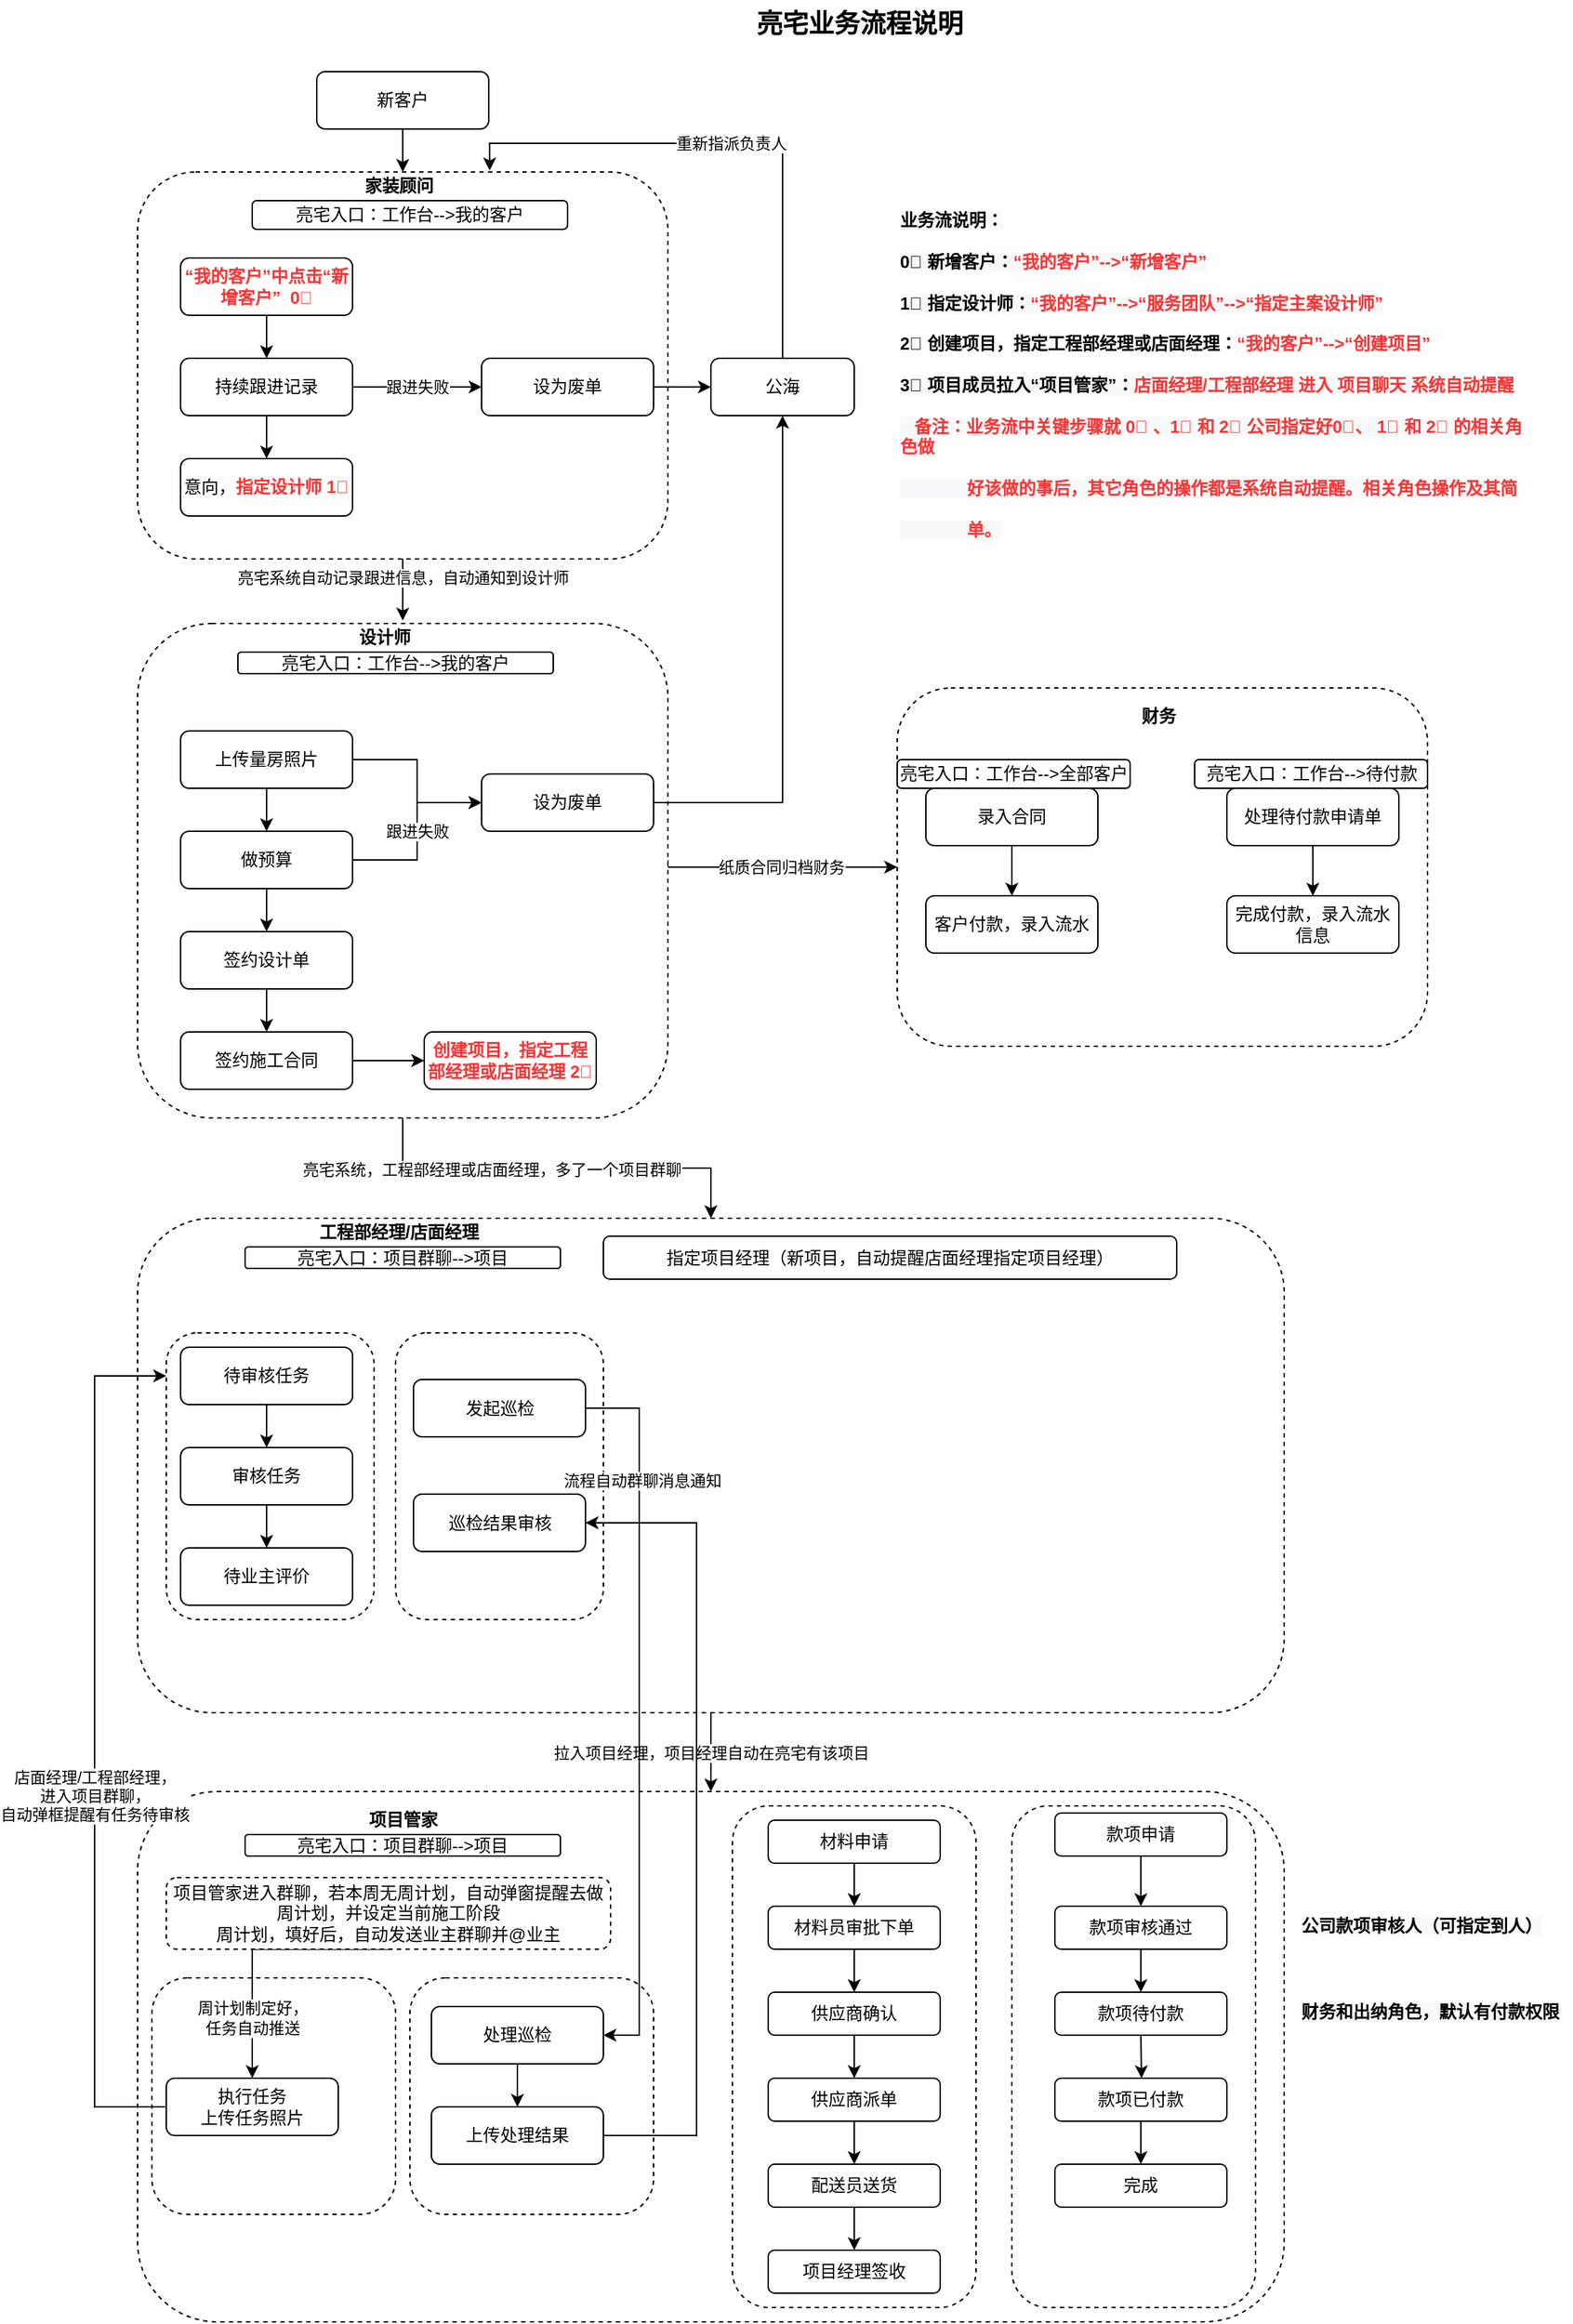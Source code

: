 <mxfile version="14.7.1" type="github">
  <diagram name="Page-1" id="97916047-d0de-89f5-080d-49f4d83e522f">
    <mxGraphModel dx="2783.5" dy="1963.5" grid="1" gridSize="10" guides="1" tooltips="1" connect="1" arrows="1" fold="1" page="1" pageScale="1.5" pageWidth="1169" pageHeight="827" background="#ffffff" math="0" shadow="0">
      <root>
        <mxCell id="0" />
        <mxCell id="1" parent="0" />
        <mxCell id="0Y2pc2dYTrAK3fUMJ317-102" value="" style="rounded=1;whiteSpace=wrap;html=1;dashed=1;" parent="1" vertex="1">
          <mxGeometry x="40" y="820" width="800" height="345" as="geometry" />
        </mxCell>
        <mxCell id="0Y2pc2dYTrAK3fUMJ317-136" value="" style="rounded=1;whiteSpace=wrap;html=1;dashed=1;" parent="1" vertex="1">
          <mxGeometry x="220" y="900" width="145" height="200" as="geometry" />
        </mxCell>
        <mxCell id="0Y2pc2dYTrAK3fUMJ317-135" value="" style="rounded=1;whiteSpace=wrap;html=1;dashed=1;" parent="1" vertex="1">
          <mxGeometry x="60" y="900" width="145" height="200" as="geometry" />
        </mxCell>
        <mxCell id="0Y2pc2dYTrAK3fUMJ317-111" value="" style="rounded=1;whiteSpace=wrap;html=1;dashed=1;" parent="1" vertex="1">
          <mxGeometry x="40" y="1220" width="800" height="370" as="geometry" />
        </mxCell>
        <mxCell id="0Y2pc2dYTrAK3fUMJ317-134" value="" style="rounded=1;whiteSpace=wrap;html=1;dashed=1;" parent="1" vertex="1">
          <mxGeometry x="230" y="1350" width="170" height="165" as="geometry" />
        </mxCell>
        <mxCell id="0Y2pc2dYTrAK3fUMJ317-133" value="" style="rounded=1;whiteSpace=wrap;html=1;dashed=1;" parent="1" vertex="1">
          <mxGeometry x="50" y="1350" width="170" height="165" as="geometry" />
        </mxCell>
        <mxCell id="0Y2pc2dYTrAK3fUMJ317-83" value="" style="rounded=1;whiteSpace=wrap;html=1;dashed=1;" parent="1" vertex="1">
          <mxGeometry x="570" y="450" width="370" height="250" as="geometry" />
        </mxCell>
        <mxCell id="0Y2pc2dYTrAK3fUMJ317-87" style="edgeStyle=orthogonalEdgeStyle;rounded=0;orthogonalLoop=1;jettySize=auto;html=1;entryX=0;entryY=0.5;entryDx=0;entryDy=0;" parent="1" target="0Y2pc2dYTrAK3fUMJ317-83" edge="1">
          <mxGeometry relative="1" as="geometry">
            <mxPoint x="410" y="570" as="sourcePoint" />
            <Array as="points">
              <mxPoint x="410" y="575" />
            </Array>
          </mxGeometry>
        </mxCell>
        <mxCell id="0Y2pc2dYTrAK3fUMJ317-88" value="纸质合同归档财务" style="edgeLabel;html=1;align=center;verticalAlign=middle;resizable=0;points=[];" parent="0Y2pc2dYTrAK3fUMJ317-87" vertex="1" connectable="0">
          <mxGeometry x="0.018" y="1" relative="1" as="geometry">
            <mxPoint y="1" as="offset" />
          </mxGeometry>
        </mxCell>
        <mxCell id="0Y2pc2dYTrAK3fUMJ317-103" style="edgeStyle=orthogonalEdgeStyle;rounded=0;orthogonalLoop=1;jettySize=auto;html=1;exitX=0.5;exitY=1;exitDx=0;exitDy=0;entryX=0.5;entryY=0;entryDx=0;entryDy=0;" parent="1" source="0Y2pc2dYTrAK3fUMJ317-69" target="0Y2pc2dYTrAK3fUMJ317-102" edge="1">
          <mxGeometry relative="1" as="geometry" />
        </mxCell>
        <mxCell id="0Y2pc2dYTrAK3fUMJ317-104" value="亮宅系统，工程部经理或店面经理，多了一个项目群聊" style="edgeLabel;html=1;align=center;verticalAlign=middle;resizable=0;points=[];" parent="0Y2pc2dYTrAK3fUMJ317-103" vertex="1" connectable="0">
          <mxGeometry x="-0.318" y="-1" relative="1" as="geometry">
            <mxPoint as="offset" />
          </mxGeometry>
        </mxCell>
        <mxCell id="0Y2pc2dYTrAK3fUMJ317-69" value="" style="rounded=1;whiteSpace=wrap;html=1;dashed=1;" parent="1" vertex="1">
          <mxGeometry x="40" y="405" width="370" height="345" as="geometry" />
        </mxCell>
        <mxCell id="0Y2pc2dYTrAK3fUMJ317-97" style="edgeStyle=orthogonalEdgeStyle;rounded=0;orthogonalLoop=1;jettySize=auto;html=1;exitX=0.5;exitY=1;exitDx=0;exitDy=0;entryX=0.541;entryY=-0.1;entryDx=0;entryDy=0;entryPerimeter=0;" parent="1" source="0Y2pc2dYTrAK3fUMJ317-66" target="0Y2pc2dYTrAK3fUMJ317-82" edge="1">
          <mxGeometry relative="1" as="geometry" />
        </mxCell>
        <mxCell id="0Y2pc2dYTrAK3fUMJ317-99" value="亮宅系统自动记录跟进信息，自动通知到设计师" style="edgeLabel;html=1;align=center;verticalAlign=middle;resizable=0;points=[];" parent="0Y2pc2dYTrAK3fUMJ317-97" vertex="1" connectable="0">
          <mxGeometry x="-0.409" relative="1" as="geometry">
            <mxPoint as="offset" />
          </mxGeometry>
        </mxCell>
        <mxCell id="0Y2pc2dYTrAK3fUMJ317-66" value="" style="rounded=1;whiteSpace=wrap;html=1;dashed=1;" parent="1" vertex="1">
          <mxGeometry x="40" y="90" width="370" height="270" as="geometry" />
        </mxCell>
        <mxCell id="0Y2pc2dYTrAK3fUMJ317-57" style="edgeStyle=orthogonalEdgeStyle;rounded=0;orthogonalLoop=1;jettySize=auto;html=1;exitX=0.5;exitY=1;exitDx=0;exitDy=0;" parent="1" source="0Y2pc2dYTrAK3fUMJ317-55" edge="1">
          <mxGeometry relative="1" as="geometry">
            <mxPoint x="225" y="90" as="targetPoint" />
          </mxGeometry>
        </mxCell>
        <mxCell id="0Y2pc2dYTrAK3fUMJ317-55" value="新客户" style="rounded=1;whiteSpace=wrap;html=1;" parent="1" vertex="1">
          <mxGeometry x="165" y="20" width="120" height="40" as="geometry" />
        </mxCell>
        <mxCell id="0Y2pc2dYTrAK3fUMJ317-59" style="edgeStyle=orthogonalEdgeStyle;rounded=0;orthogonalLoop=1;jettySize=auto;html=1;exitX=0.5;exitY=1;exitDx=0;exitDy=0;entryX=0.5;entryY=0;entryDx=0;entryDy=0;" parent="1" source="0Y2pc2dYTrAK3fUMJ317-56" target="0Y2pc2dYTrAK3fUMJ317-58" edge="1">
          <mxGeometry relative="1" as="geometry" />
        </mxCell>
        <mxCell id="0Y2pc2dYTrAK3fUMJ317-56" value="&lt;b&gt;&lt;font color=&quot;#ff3333&quot;&gt;“我的客户”中点击“新增客户”&amp;nbsp; 0⃣️&lt;/font&gt;&lt;/b&gt;" style="rounded=1;whiteSpace=wrap;html=1;" parent="1" vertex="1">
          <mxGeometry x="70" y="150" width="120" height="40" as="geometry" />
        </mxCell>
        <mxCell id="0Y2pc2dYTrAK3fUMJ317-61" style="edgeStyle=orthogonalEdgeStyle;rounded=0;orthogonalLoop=1;jettySize=auto;html=1;exitX=0.5;exitY=1;exitDx=0;exitDy=0;entryX=0.5;entryY=0;entryDx=0;entryDy=0;" parent="1" source="0Y2pc2dYTrAK3fUMJ317-58" target="0Y2pc2dYTrAK3fUMJ317-60" edge="1">
          <mxGeometry relative="1" as="geometry" />
        </mxCell>
        <mxCell id="0Y2pc2dYTrAK3fUMJ317-63" value="跟进失败" style="edgeStyle=orthogonalEdgeStyle;rounded=0;orthogonalLoop=1;jettySize=auto;html=1;exitX=1;exitY=0.5;exitDx=0;exitDy=0;entryX=0;entryY=0.5;entryDx=0;entryDy=0;" parent="1" source="0Y2pc2dYTrAK3fUMJ317-58" target="0Y2pc2dYTrAK3fUMJ317-62" edge="1">
          <mxGeometry relative="1" as="geometry" />
        </mxCell>
        <mxCell id="0Y2pc2dYTrAK3fUMJ317-58" value="持续跟进记录" style="rounded=1;whiteSpace=wrap;html=1;" parent="1" vertex="1">
          <mxGeometry x="70" y="220" width="120" height="40" as="geometry" />
        </mxCell>
        <mxCell id="0Y2pc2dYTrAK3fUMJ317-60" value="意向，&lt;b&gt;&lt;font color=&quot;#ff3333&quot;&gt;指定设计师 1⃣️&lt;/font&gt;&lt;/b&gt;" style="rounded=1;whiteSpace=wrap;html=1;" parent="1" vertex="1">
          <mxGeometry x="70" y="290" width="120" height="40" as="geometry" />
        </mxCell>
        <mxCell id="0Y2pc2dYTrAK3fUMJ317-65" style="edgeStyle=orthogonalEdgeStyle;rounded=0;orthogonalLoop=1;jettySize=auto;html=1;exitX=1;exitY=0.5;exitDx=0;exitDy=0;entryX=0;entryY=0.5;entryDx=0;entryDy=0;" parent="1" source="0Y2pc2dYTrAK3fUMJ317-62" target="0Y2pc2dYTrAK3fUMJ317-64" edge="1">
          <mxGeometry relative="1" as="geometry" />
        </mxCell>
        <mxCell id="0Y2pc2dYTrAK3fUMJ317-62" value="设为废单" style="rounded=1;whiteSpace=wrap;html=1;" parent="1" vertex="1">
          <mxGeometry x="280" y="220" width="120" height="40" as="geometry" />
        </mxCell>
        <mxCell id="H_yerS_cXvoLJIyfw5t4-15" value="重新指派负责人" style="edgeStyle=orthogonalEdgeStyle;rounded=0;orthogonalLoop=1;jettySize=auto;html=1;exitX=0.5;exitY=0;exitDx=0;exitDy=0;entryX=0.707;entryY=-0.05;entryDx=0;entryDy=0;entryPerimeter=0;" edge="1" parent="1" source="0Y2pc2dYTrAK3fUMJ317-64" target="0Y2pc2dYTrAK3fUMJ317-68">
          <mxGeometry relative="1" as="geometry">
            <Array as="points">
              <mxPoint x="490" y="70" />
              <mxPoint x="286" y="70" />
            </Array>
          </mxGeometry>
        </mxCell>
        <mxCell id="0Y2pc2dYTrAK3fUMJ317-64" value="公海" style="rounded=1;whiteSpace=wrap;html=1;" parent="1" vertex="1">
          <mxGeometry x="440" y="220" width="100" height="40" as="geometry" />
        </mxCell>
        <mxCell id="0Y2pc2dYTrAK3fUMJ317-68" value="&lt;b&gt;家装顾问&lt;/b&gt;" style="text;html=1;strokeColor=none;fillColor=none;align=center;verticalAlign=middle;whiteSpace=wrap;rounded=0;dashed=1;" parent="1" vertex="1">
          <mxGeometry x="70" y="90" width="305" height="20" as="geometry" />
        </mxCell>
        <mxCell id="0Y2pc2dYTrAK3fUMJ317-73" style="edgeStyle=orthogonalEdgeStyle;rounded=0;orthogonalLoop=1;jettySize=auto;html=1;exitX=0.5;exitY=1;exitDx=0;exitDy=0;entryX=0.5;entryY=0;entryDx=0;entryDy=0;" parent="1" source="0Y2pc2dYTrAK3fUMJ317-70" target="0Y2pc2dYTrAK3fUMJ317-72" edge="1">
          <mxGeometry relative="1" as="geometry" />
        </mxCell>
        <mxCell id="0Y2pc2dYTrAK3fUMJ317-85" style="edgeStyle=orthogonalEdgeStyle;rounded=0;orthogonalLoop=1;jettySize=auto;html=1;exitX=1;exitY=0.5;exitDx=0;exitDy=0;entryX=0;entryY=0.5;entryDx=0;entryDy=0;" parent="1" source="0Y2pc2dYTrAK3fUMJ317-70" target="0Y2pc2dYTrAK3fUMJ317-78" edge="1">
          <mxGeometry relative="1" as="geometry" />
        </mxCell>
        <mxCell id="0Y2pc2dYTrAK3fUMJ317-70" value="上传量房照片" style="rounded=1;whiteSpace=wrap;html=1;" parent="1" vertex="1">
          <mxGeometry x="70" y="480" width="120" height="40" as="geometry" />
        </mxCell>
        <mxCell id="0Y2pc2dYTrAK3fUMJ317-76" style="edgeStyle=orthogonalEdgeStyle;rounded=0;orthogonalLoop=1;jettySize=auto;html=1;exitX=0.5;exitY=1;exitDx=0;exitDy=0;entryX=0.5;entryY=0;entryDx=0;entryDy=0;" parent="1" source="0Y2pc2dYTrAK3fUMJ317-72" target="0Y2pc2dYTrAK3fUMJ317-74" edge="1">
          <mxGeometry relative="1" as="geometry" />
        </mxCell>
        <mxCell id="0Y2pc2dYTrAK3fUMJ317-79" value="跟进失败" style="edgeStyle=orthogonalEdgeStyle;rounded=0;orthogonalLoop=1;jettySize=auto;html=1;exitX=1;exitY=0.5;exitDx=0;exitDy=0;" parent="1" source="0Y2pc2dYTrAK3fUMJ317-72" target="0Y2pc2dYTrAK3fUMJ317-78" edge="1">
          <mxGeometry relative="1" as="geometry" />
        </mxCell>
        <mxCell id="0Y2pc2dYTrAK3fUMJ317-72" value="做预算" style="rounded=1;whiteSpace=wrap;html=1;" parent="1" vertex="1">
          <mxGeometry x="70" y="550" width="120" height="40" as="geometry" />
        </mxCell>
        <mxCell id="0Y2pc2dYTrAK3fUMJ317-77" style="edgeStyle=orthogonalEdgeStyle;rounded=0;orthogonalLoop=1;jettySize=auto;html=1;exitX=0.5;exitY=1;exitDx=0;exitDy=0;entryX=0.5;entryY=0;entryDx=0;entryDy=0;" parent="1" source="0Y2pc2dYTrAK3fUMJ317-74" target="0Y2pc2dYTrAK3fUMJ317-75" edge="1">
          <mxGeometry relative="1" as="geometry" />
        </mxCell>
        <mxCell id="0Y2pc2dYTrAK3fUMJ317-74" value="签约设计单" style="rounded=1;whiteSpace=wrap;html=1;" parent="1" vertex="1">
          <mxGeometry x="70" y="620" width="120" height="40" as="geometry" />
        </mxCell>
        <mxCell id="0Y2pc2dYTrAK3fUMJ317-107" style="edgeStyle=orthogonalEdgeStyle;rounded=0;orthogonalLoop=1;jettySize=auto;html=1;exitX=1;exitY=0.5;exitDx=0;exitDy=0;" parent="1" source="0Y2pc2dYTrAK3fUMJ317-75" target="0Y2pc2dYTrAK3fUMJ317-106" edge="1">
          <mxGeometry relative="1" as="geometry" />
        </mxCell>
        <mxCell id="0Y2pc2dYTrAK3fUMJ317-75" value="签约施工合同" style="rounded=1;whiteSpace=wrap;html=1;" parent="1" vertex="1">
          <mxGeometry x="70" y="690" width="120" height="40" as="geometry" />
        </mxCell>
        <mxCell id="0Y2pc2dYTrAK3fUMJ317-78" value="设为废单" style="rounded=1;whiteSpace=wrap;html=1;" parent="1" vertex="1">
          <mxGeometry x="280" y="510" width="120" height="40" as="geometry" />
        </mxCell>
        <mxCell id="0Y2pc2dYTrAK3fUMJ317-80" style="edgeStyle=orthogonalEdgeStyle;rounded=0;orthogonalLoop=1;jettySize=auto;html=1;exitX=1;exitY=0.5;exitDx=0;exitDy=0;entryX=0.5;entryY=1;entryDx=0;entryDy=0;" parent="1" source="0Y2pc2dYTrAK3fUMJ317-78" target="0Y2pc2dYTrAK3fUMJ317-64" edge="1">
          <mxGeometry relative="1" as="geometry">
            <mxPoint x="400" y="510" as="sourcePoint" />
            <mxPoint x="490" y="280" as="targetPoint" />
            <Array as="points">
              <mxPoint x="490" y="530" />
            </Array>
          </mxGeometry>
        </mxCell>
        <mxCell id="0Y2pc2dYTrAK3fUMJ317-82" value="&lt;b&gt;设计师&lt;/b&gt;" style="text;html=1;strokeColor=none;fillColor=none;align=center;verticalAlign=middle;whiteSpace=wrap;rounded=0;dashed=1;" parent="1" vertex="1">
          <mxGeometry x="60" y="405" width="305" height="20" as="geometry" />
        </mxCell>
        <mxCell id="0Y2pc2dYTrAK3fUMJ317-92" style="edgeStyle=orthogonalEdgeStyle;rounded=0;orthogonalLoop=1;jettySize=auto;html=1;exitX=0.5;exitY=1;exitDx=0;exitDy=0;entryX=0.5;entryY=0;entryDx=0;entryDy=0;" parent="1" source="0Y2pc2dYTrAK3fUMJ317-84" target="0Y2pc2dYTrAK3fUMJ317-89" edge="1">
          <mxGeometry relative="1" as="geometry" />
        </mxCell>
        <mxCell id="0Y2pc2dYTrAK3fUMJ317-84" value="录入合同" style="rounded=1;whiteSpace=wrap;html=1;" parent="1" vertex="1">
          <mxGeometry x="590" y="520" width="120" height="40" as="geometry" />
        </mxCell>
        <mxCell id="0Y2pc2dYTrAK3fUMJ317-86" value="&lt;b&gt;财务&lt;/b&gt;" style="text;html=1;strokeColor=none;fillColor=none;align=center;verticalAlign=middle;whiteSpace=wrap;rounded=0;dashed=1;" parent="1" vertex="1">
          <mxGeometry x="600" y="460" width="305" height="20" as="geometry" />
        </mxCell>
        <mxCell id="0Y2pc2dYTrAK3fUMJ317-89" value="客户付款，录入流水" style="rounded=1;whiteSpace=wrap;html=1;" parent="1" vertex="1">
          <mxGeometry x="590" y="595" width="120" height="40" as="geometry" />
        </mxCell>
        <mxCell id="0Y2pc2dYTrAK3fUMJ317-90" value="亮宅入口：工作台--&amp;gt;我的客户" style="rounded=1;whiteSpace=wrap;html=1;" parent="1" vertex="1">
          <mxGeometry x="110" y="425" width="220" height="15" as="geometry" />
        </mxCell>
        <mxCell id="0Y2pc2dYTrAK3fUMJ317-93" style="edgeStyle=orthogonalEdgeStyle;rounded=0;orthogonalLoop=1;jettySize=auto;html=1;exitX=0.5;exitY=1;exitDx=0;exitDy=0;entryX=0.5;entryY=0;entryDx=0;entryDy=0;" parent="1" source="0Y2pc2dYTrAK3fUMJ317-94" target="0Y2pc2dYTrAK3fUMJ317-95" edge="1">
          <mxGeometry relative="1" as="geometry" />
        </mxCell>
        <mxCell id="0Y2pc2dYTrAK3fUMJ317-94" value="处理待付款申请单" style="rounded=1;whiteSpace=wrap;html=1;" parent="1" vertex="1">
          <mxGeometry x="800" y="520" width="120" height="40" as="geometry" />
        </mxCell>
        <mxCell id="0Y2pc2dYTrAK3fUMJ317-95" value="完成付款，录入流水信息" style="rounded=1;whiteSpace=wrap;html=1;" parent="1" vertex="1">
          <mxGeometry x="800" y="595" width="120" height="40" as="geometry" />
        </mxCell>
        <mxCell id="0Y2pc2dYTrAK3fUMJ317-96" value="亮宅入口：工作台--&amp;gt;全部客户" style="rounded=1;whiteSpace=wrap;html=1;" parent="1" vertex="1">
          <mxGeometry x="570" y="500" width="162.5" height="20" as="geometry" />
        </mxCell>
        <mxCell id="0Y2pc2dYTrAK3fUMJ317-98" value="亮宅入口：工作台--&amp;gt;我的客户" style="rounded=1;whiteSpace=wrap;html=1;" parent="1" vertex="1">
          <mxGeometry x="120" y="110" width="220" height="20" as="geometry" />
        </mxCell>
        <mxCell id="0Y2pc2dYTrAK3fUMJ317-100" value="亮宅入口：工作台--&amp;gt;待付款" style="rounded=1;whiteSpace=wrap;html=1;" parent="1" vertex="1">
          <mxGeometry x="777.5" y="500" width="162.5" height="20" as="geometry" />
        </mxCell>
        <mxCell id="0Y2pc2dYTrAK3fUMJ317-112" value="拉入项目经理，项目经理自动在亮宅有该项目" style="edgeStyle=orthogonalEdgeStyle;rounded=0;orthogonalLoop=1;jettySize=auto;html=1;exitX=0.5;exitY=1;exitDx=0;exitDy=0;entryX=0.5;entryY=0;entryDx=0;entryDy=0;" parent="1" source="0Y2pc2dYTrAK3fUMJ317-102" target="0Y2pc2dYTrAK3fUMJ317-111" edge="1">
          <mxGeometry relative="1" as="geometry" />
        </mxCell>
        <mxCell id="0Y2pc2dYTrAK3fUMJ317-105" value="指定项目经理（新项目，自动提醒店面经理指定项目经理）" style="rounded=1;whiteSpace=wrap;html=1;" parent="1" vertex="1">
          <mxGeometry x="365" y="832.5" width="400" height="30" as="geometry" />
        </mxCell>
        <mxCell id="0Y2pc2dYTrAK3fUMJ317-106" value="&lt;b&gt;&lt;font color=&quot;#ff3333&quot;&gt;创建项目，指定工程部经理或店面经理 2⃣️&lt;/font&gt;&lt;/b&gt;" style="rounded=1;whiteSpace=wrap;html=1;" parent="1" vertex="1">
          <mxGeometry x="240" y="690" width="120" height="40" as="geometry" />
        </mxCell>
        <mxCell id="0Y2pc2dYTrAK3fUMJ317-108" value="&lt;b&gt;工程部经理/店面经理&lt;/b&gt;" style="text;html=1;strokeColor=none;fillColor=none;align=center;verticalAlign=middle;whiteSpace=wrap;rounded=0;dashed=1;" parent="1" vertex="1">
          <mxGeometry x="70" y="820" width="305" height="20" as="geometry" />
        </mxCell>
        <mxCell id="0Y2pc2dYTrAK3fUMJ317-109" value="亮宅入口：项目群聊--&amp;gt;项目" style="rounded=1;whiteSpace=wrap;html=1;" parent="1" vertex="1">
          <mxGeometry x="115" y="840" width="220" height="15" as="geometry" />
        </mxCell>
        <mxCell id="0Y2pc2dYTrAK3fUMJ317-116" style="edgeStyle=orthogonalEdgeStyle;rounded=0;orthogonalLoop=1;jettySize=auto;html=1;exitX=0.5;exitY=1;exitDx=0;exitDy=0;entryX=0.5;entryY=0;entryDx=0;entryDy=0;" parent="1" source="0Y2pc2dYTrAK3fUMJ317-110" target="0Y2pc2dYTrAK3fUMJ317-113" edge="1">
          <mxGeometry relative="1" as="geometry" />
        </mxCell>
        <mxCell id="0Y2pc2dYTrAK3fUMJ317-110" value="待审核任务" style="rounded=1;whiteSpace=wrap;html=1;" parent="1" vertex="1">
          <mxGeometry x="70" y="910" width="120" height="40" as="geometry" />
        </mxCell>
        <mxCell id="0Y2pc2dYTrAK3fUMJ317-117" style="edgeStyle=orthogonalEdgeStyle;rounded=0;orthogonalLoop=1;jettySize=auto;html=1;exitX=0.5;exitY=1;exitDx=0;exitDy=0;entryX=0.5;entryY=0;entryDx=0;entryDy=0;" parent="1" source="0Y2pc2dYTrAK3fUMJ317-113" target="0Y2pc2dYTrAK3fUMJ317-114" edge="1">
          <mxGeometry relative="1" as="geometry" />
        </mxCell>
        <mxCell id="0Y2pc2dYTrAK3fUMJ317-113" value="审核任务" style="rounded=1;whiteSpace=wrap;html=1;" parent="1" vertex="1">
          <mxGeometry x="70" y="980" width="120" height="40" as="geometry" />
        </mxCell>
        <mxCell id="0Y2pc2dYTrAK3fUMJ317-114" value="待业主评价" style="rounded=1;whiteSpace=wrap;html=1;" parent="1" vertex="1">
          <mxGeometry x="70" y="1050" width="120" height="40" as="geometry" />
        </mxCell>
        <mxCell id="0Y2pc2dYTrAK3fUMJ317-118" value="&lt;b&gt;项目管家&lt;/b&gt;" style="text;html=1;strokeColor=none;fillColor=none;align=center;verticalAlign=middle;whiteSpace=wrap;rounded=0;dashed=1;" parent="1" vertex="1">
          <mxGeometry x="72.5" y="1230" width="305" height="20" as="geometry" />
        </mxCell>
        <mxCell id="0Y2pc2dYTrAK3fUMJ317-119" value="亮宅入口：项目群聊--&amp;gt;项目" style="rounded=1;whiteSpace=wrap;html=1;" parent="1" vertex="1">
          <mxGeometry x="115" y="1250" width="220" height="15" as="geometry" />
        </mxCell>
        <mxCell id="H_yerS_cXvoLJIyfw5t4-4" style="edgeStyle=orthogonalEdgeStyle;rounded=0;orthogonalLoop=1;jettySize=auto;html=1;exitX=0.5;exitY=1;exitDx=0;exitDy=0;entryX=0.5;entryY=0;entryDx=0;entryDy=0;" edge="1" parent="1" source="0Y2pc2dYTrAK3fUMJ317-121" target="0Y2pc2dYTrAK3fUMJ317-123">
          <mxGeometry relative="1" as="geometry">
            <Array as="points">
              <mxPoint x="120" y="1330" />
            </Array>
          </mxGeometry>
        </mxCell>
        <mxCell id="H_yerS_cXvoLJIyfw5t4-5" value="周计划制定好，&lt;br&gt;任务自动推送" style="edgeLabel;html=1;align=center;verticalAlign=middle;resizable=0;points=[];" vertex="1" connectable="0" parent="H_yerS_cXvoLJIyfw5t4-4">
          <mxGeometry x="0.546" relative="1" as="geometry">
            <mxPoint as="offset" />
          </mxGeometry>
        </mxCell>
        <mxCell id="0Y2pc2dYTrAK3fUMJ317-121" value="项目管家进入群聊，若本周无周计划，自动弹窗提醒去做周计划，并设定当前施工阶段&lt;br&gt;周计划，填好后，自动发送业主群聊并@业主" style="rounded=1;whiteSpace=wrap;html=1;dashed=1;" parent="1" vertex="1">
          <mxGeometry x="60" y="1280" width="310" height="50" as="geometry" />
        </mxCell>
        <mxCell id="0Y2pc2dYTrAK3fUMJ317-125" style="edgeStyle=orthogonalEdgeStyle;rounded=0;orthogonalLoop=1;jettySize=auto;html=1;exitX=0;exitY=0.5;exitDx=0;exitDy=0;" parent="1" source="0Y2pc2dYTrAK3fUMJ317-123" edge="1">
          <mxGeometry relative="1" as="geometry">
            <mxPoint x="60" y="930" as="targetPoint" />
            <Array as="points">
              <mxPoint x="10" y="1440" />
              <mxPoint x="10" y="930" />
            </Array>
          </mxGeometry>
        </mxCell>
        <mxCell id="H_yerS_cXvoLJIyfw5t4-3" value="店面经理/工程部经理，&lt;br&gt;进入项目群聊，&lt;br&gt;自动弹框提醒有任务待审核" style="edgeLabel;html=1;align=center;verticalAlign=middle;resizable=0;points=[];" vertex="1" connectable="0" parent="0Y2pc2dYTrAK3fUMJ317-125">
          <mxGeometry x="-0.125" relative="1" as="geometry">
            <mxPoint as="offset" />
          </mxGeometry>
        </mxCell>
        <mxCell id="0Y2pc2dYTrAK3fUMJ317-123" value="执行任务&lt;br&gt;上传任务照片" style="rounded=1;whiteSpace=wrap;html=1;" parent="1" vertex="1">
          <mxGeometry x="60" y="1420" width="120" height="40" as="geometry" />
        </mxCell>
        <mxCell id="0Y2pc2dYTrAK3fUMJ317-128" style="edgeStyle=orthogonalEdgeStyle;rounded=0;orthogonalLoop=1;jettySize=auto;html=1;exitX=1;exitY=0.5;exitDx=0;exitDy=0;" parent="1" source="0Y2pc2dYTrAK3fUMJ317-126" target="0Y2pc2dYTrAK3fUMJ317-127" edge="1">
          <mxGeometry relative="1" as="geometry">
            <Array as="points">
              <mxPoint x="390" y="953" />
              <mxPoint x="390" y="1390" />
            </Array>
          </mxGeometry>
        </mxCell>
        <mxCell id="H_yerS_cXvoLJIyfw5t4-6" value="流程自动群聊消息通知" style="edgeLabel;html=1;align=center;verticalAlign=middle;resizable=0;points=[];" vertex="1" connectable="0" parent="0Y2pc2dYTrAK3fUMJ317-128">
          <mxGeometry x="-0.653" y="2" relative="1" as="geometry">
            <mxPoint y="1" as="offset" />
          </mxGeometry>
        </mxCell>
        <mxCell id="0Y2pc2dYTrAK3fUMJ317-126" value="发起巡检" style="rounded=1;whiteSpace=wrap;html=1;" parent="1" vertex="1">
          <mxGeometry x="232.5" y="932.5" width="120" height="40" as="geometry" />
        </mxCell>
        <mxCell id="0Y2pc2dYTrAK3fUMJ317-130" style="edgeStyle=orthogonalEdgeStyle;rounded=0;orthogonalLoop=1;jettySize=auto;html=1;exitX=0.5;exitY=1;exitDx=0;exitDy=0;entryX=0.5;entryY=0;entryDx=0;entryDy=0;" parent="1" source="0Y2pc2dYTrAK3fUMJ317-127" target="0Y2pc2dYTrAK3fUMJ317-129" edge="1">
          <mxGeometry relative="1" as="geometry" />
        </mxCell>
        <mxCell id="0Y2pc2dYTrAK3fUMJ317-127" value="处理巡检" style="rounded=1;whiteSpace=wrap;html=1;" parent="1" vertex="1">
          <mxGeometry x="245" y="1370" width="120" height="40" as="geometry" />
        </mxCell>
        <mxCell id="0Y2pc2dYTrAK3fUMJ317-131" style="edgeStyle=orthogonalEdgeStyle;rounded=0;orthogonalLoop=1;jettySize=auto;html=1;exitX=1;exitY=0.5;exitDx=0;exitDy=0;entryX=1;entryY=0.5;entryDx=0;entryDy=0;" parent="1" source="0Y2pc2dYTrAK3fUMJ317-129" target="0Y2pc2dYTrAK3fUMJ317-132" edge="1">
          <mxGeometry relative="1" as="geometry">
            <Array as="points">
              <mxPoint x="430" y="1460" />
              <mxPoint x="430" y="1033" />
            </Array>
          </mxGeometry>
        </mxCell>
        <mxCell id="0Y2pc2dYTrAK3fUMJ317-129" value="上传处理结果" style="rounded=1;whiteSpace=wrap;html=1;" parent="1" vertex="1">
          <mxGeometry x="245" y="1440" width="120" height="40" as="geometry" />
        </mxCell>
        <mxCell id="0Y2pc2dYTrAK3fUMJ317-132" value="巡检结果审核" style="rounded=1;whiteSpace=wrap;html=1;" parent="1" vertex="1">
          <mxGeometry x="232.5" y="1012.5" width="120" height="40" as="geometry" />
        </mxCell>
        <mxCell id="0Y2pc2dYTrAK3fUMJ317-138" value="" style="rounded=1;whiteSpace=wrap;html=1;dashed=1;" parent="1" vertex="1">
          <mxGeometry x="455" y="1230" width="170" height="350" as="geometry" />
        </mxCell>
        <mxCell id="0Y2pc2dYTrAK3fUMJ317-145" style="edgeStyle=orthogonalEdgeStyle;rounded=0;orthogonalLoop=1;jettySize=auto;html=1;exitX=0.5;exitY=1;exitDx=0;exitDy=0;entryX=0.5;entryY=0;entryDx=0;entryDy=0;" parent="1" source="0Y2pc2dYTrAK3fUMJ317-139" target="0Y2pc2dYTrAK3fUMJ317-140" edge="1">
          <mxGeometry relative="1" as="geometry" />
        </mxCell>
        <mxCell id="0Y2pc2dYTrAK3fUMJ317-139" value="材料申请" style="rounded=1;whiteSpace=wrap;html=1;" parent="1" vertex="1">
          <mxGeometry x="480" y="1240" width="120" height="30" as="geometry" />
        </mxCell>
        <mxCell id="0Y2pc2dYTrAK3fUMJ317-147" style="edgeStyle=orthogonalEdgeStyle;rounded=0;orthogonalLoop=1;jettySize=auto;html=1;exitX=0.5;exitY=1;exitDx=0;exitDy=0;entryX=0.5;entryY=0;entryDx=0;entryDy=0;" parent="1" source="0Y2pc2dYTrAK3fUMJ317-140" target="0Y2pc2dYTrAK3fUMJ317-141" edge="1">
          <mxGeometry relative="1" as="geometry" />
        </mxCell>
        <mxCell id="0Y2pc2dYTrAK3fUMJ317-140" value="材料员审批下单" style="rounded=1;whiteSpace=wrap;html=1;" parent="1" vertex="1">
          <mxGeometry x="480" y="1300" width="120" height="30" as="geometry" />
        </mxCell>
        <mxCell id="0Y2pc2dYTrAK3fUMJ317-148" style="edgeStyle=orthogonalEdgeStyle;rounded=0;orthogonalLoop=1;jettySize=auto;html=1;exitX=0.5;exitY=1;exitDx=0;exitDy=0;entryX=0.5;entryY=0;entryDx=0;entryDy=0;" parent="1" source="0Y2pc2dYTrAK3fUMJ317-141" target="0Y2pc2dYTrAK3fUMJ317-142" edge="1">
          <mxGeometry relative="1" as="geometry" />
        </mxCell>
        <mxCell id="0Y2pc2dYTrAK3fUMJ317-141" value="供应商确认" style="rounded=1;whiteSpace=wrap;html=1;" parent="1" vertex="1">
          <mxGeometry x="480" y="1360" width="120" height="30" as="geometry" />
        </mxCell>
        <mxCell id="0Y2pc2dYTrAK3fUMJ317-149" style="edgeStyle=orthogonalEdgeStyle;rounded=0;orthogonalLoop=1;jettySize=auto;html=1;exitX=0.5;exitY=1;exitDx=0;exitDy=0;entryX=0.5;entryY=0;entryDx=0;entryDy=0;" parent="1" source="0Y2pc2dYTrAK3fUMJ317-142" target="0Y2pc2dYTrAK3fUMJ317-143" edge="1">
          <mxGeometry relative="1" as="geometry" />
        </mxCell>
        <mxCell id="0Y2pc2dYTrAK3fUMJ317-142" value="供应商派单" style="rounded=1;whiteSpace=wrap;html=1;" parent="1" vertex="1">
          <mxGeometry x="480" y="1420" width="120" height="30" as="geometry" />
        </mxCell>
        <mxCell id="0Y2pc2dYTrAK3fUMJ317-150" style="edgeStyle=orthogonalEdgeStyle;rounded=0;orthogonalLoop=1;jettySize=auto;html=1;exitX=0.5;exitY=1;exitDx=0;exitDy=0;entryX=0.5;entryY=0;entryDx=0;entryDy=0;" parent="1" source="0Y2pc2dYTrAK3fUMJ317-143" target="0Y2pc2dYTrAK3fUMJ317-144" edge="1">
          <mxGeometry relative="1" as="geometry" />
        </mxCell>
        <mxCell id="0Y2pc2dYTrAK3fUMJ317-143" value="配送员送货" style="rounded=1;whiteSpace=wrap;html=1;" parent="1" vertex="1">
          <mxGeometry x="480" y="1480" width="120" height="30" as="geometry" />
        </mxCell>
        <mxCell id="0Y2pc2dYTrAK3fUMJ317-144" value="项目经理签收" style="rounded=1;whiteSpace=wrap;html=1;" parent="1" vertex="1">
          <mxGeometry x="480" y="1540" width="120" height="30" as="geometry" />
        </mxCell>
        <mxCell id="0Y2pc2dYTrAK3fUMJ317-151" value="" style="rounded=1;whiteSpace=wrap;html=1;dashed=1;" parent="1" vertex="1">
          <mxGeometry x="650" y="1230" width="170" height="350" as="geometry" />
        </mxCell>
        <mxCell id="H_yerS_cXvoLJIyfw5t4-7" style="edgeStyle=orthogonalEdgeStyle;rounded=0;orthogonalLoop=1;jettySize=auto;html=1;exitX=0.5;exitY=1;exitDx=0;exitDy=0;entryX=0.5;entryY=0;entryDx=0;entryDy=0;" edge="1" parent="1" source="0Y2pc2dYTrAK3fUMJ317-152" target="0Y2pc2dYTrAK3fUMJ317-153">
          <mxGeometry relative="1" as="geometry" />
        </mxCell>
        <mxCell id="0Y2pc2dYTrAK3fUMJ317-152" value="款项申请" style="rounded=1;whiteSpace=wrap;html=1;" parent="1" vertex="1">
          <mxGeometry x="680" y="1235" width="120" height="30" as="geometry" />
        </mxCell>
        <mxCell id="H_yerS_cXvoLJIyfw5t4-8" style="edgeStyle=orthogonalEdgeStyle;rounded=0;orthogonalLoop=1;jettySize=auto;html=1;exitX=0.5;exitY=1;exitDx=0;exitDy=0;entryX=0.5;entryY=0;entryDx=0;entryDy=0;" edge="1" parent="1" source="0Y2pc2dYTrAK3fUMJ317-153" target="0Y2pc2dYTrAK3fUMJ317-154">
          <mxGeometry relative="1" as="geometry" />
        </mxCell>
        <mxCell id="0Y2pc2dYTrAK3fUMJ317-153" value="款项审核通过" style="rounded=1;whiteSpace=wrap;html=1;" parent="1" vertex="1">
          <mxGeometry x="680" y="1300" width="120" height="30" as="geometry" />
        </mxCell>
        <mxCell id="H_yerS_cXvoLJIyfw5t4-9" style="edgeStyle=orthogonalEdgeStyle;rounded=0;orthogonalLoop=1;jettySize=auto;html=1;exitX=0.5;exitY=1;exitDx=0;exitDy=0;entryX=0.532;entryY=0.543;entryDx=0;entryDy=0;entryPerimeter=0;" edge="1" parent="1" source="0Y2pc2dYTrAK3fUMJ317-154" target="0Y2pc2dYTrAK3fUMJ317-151">
          <mxGeometry relative="1" as="geometry" />
        </mxCell>
        <mxCell id="0Y2pc2dYTrAK3fUMJ317-154" value="款项待付款" style="rounded=1;whiteSpace=wrap;html=1;" parent="1" vertex="1">
          <mxGeometry x="680" y="1360" width="120" height="30" as="geometry" />
        </mxCell>
        <mxCell id="H_yerS_cXvoLJIyfw5t4-10" style="edgeStyle=orthogonalEdgeStyle;rounded=0;orthogonalLoop=1;jettySize=auto;html=1;exitX=0.5;exitY=1;exitDx=0;exitDy=0;entryX=0.5;entryY=0;entryDx=0;entryDy=0;" edge="1" parent="1" source="0Y2pc2dYTrAK3fUMJ317-155" target="0Y2pc2dYTrAK3fUMJ317-156">
          <mxGeometry relative="1" as="geometry" />
        </mxCell>
        <mxCell id="0Y2pc2dYTrAK3fUMJ317-155" value="款项已付款" style="rounded=1;whiteSpace=wrap;html=1;" parent="1" vertex="1">
          <mxGeometry x="680" y="1420" width="120" height="30" as="geometry" />
        </mxCell>
        <mxCell id="0Y2pc2dYTrAK3fUMJ317-156" value="完成" style="rounded=1;whiteSpace=wrap;html=1;" parent="1" vertex="1">
          <mxGeometry x="680" y="1480" width="120" height="30" as="geometry" />
        </mxCell>
        <mxCell id="H_yerS_cXvoLJIyfw5t4-1" value="&lt;b style=&quot;font-family: &amp;#34;helvetica&amp;#34; ; font-size: 12px ; font-style: normal ; letter-spacing: normal ; text-align: center ; text-indent: 0px ; text-transform: none ; word-spacing: 0px ; background-color: rgb(248 , 249 , 250)&quot;&gt;&lt;font&gt;业务流说明：&lt;br&gt;&lt;br&gt;0⃣️ 新增客户：&lt;font color=&quot;#ff3333&quot;&gt;“我的客户”--&amp;gt;“新增客户”&lt;/font&gt;&lt;br&gt;&lt;br&gt;1⃣️ 指定设计师&lt;/font&gt;&lt;font color=&quot;#ff3333&quot; style=&quot;color: rgb(0 , 0 , 0)&quot;&gt;：&lt;/font&gt;&lt;font color=&quot;#ff3333&quot;&gt;“我的客户”--&amp;gt;“服务团队”--&amp;gt;“指定主案设计师”&lt;br&gt;&lt;br&gt;&lt;/font&gt;&lt;/b&gt;&lt;b style=&quot;font-family: &amp;#34;helvetica&amp;#34; ; text-align: center&quot;&gt;2⃣️ 创建项目，指定工程部经理或店面经理：&lt;font color=&quot;#ff3333&quot;&gt;“我的客户”--&amp;gt;“创建项目”&lt;br&gt;&lt;/font&gt;&lt;/b&gt;&lt;b style=&quot;font-family: &amp;#34;helvetica&amp;#34; ; font-size: 12px ; font-style: normal ; letter-spacing: normal ; text-align: center ; text-indent: 0px ; text-transform: none ; word-spacing: 0px ; background-color: rgb(248 , 249 , 250)&quot;&gt;&lt;font&gt;&lt;br&gt;3⃣️ 项目成员拉入“项目管家”&lt;/font&gt;&lt;font color=&quot;#ff3333&quot; style=&quot;color: rgb(0 , 0 , 0)&quot;&gt;：&lt;/font&gt;&lt;font color=&quot;#ff3333&quot;&gt;店面经理/工程部经理 进入 项目聊天 系统自动提醒&lt;br&gt;&lt;br&gt;&amp;nbsp; &amp;nbsp;备注：业务流中关键步骤就 0⃣️ 、1⃣️ 和 2⃣️ 公司指定好0⃣️、 1⃣️ 和 2⃣️ 的相关角色做&lt;br&gt;&lt;br&gt;&amp;nbsp; &amp;nbsp; &amp;nbsp; &amp;nbsp; &amp;nbsp; &amp;nbsp; &amp;nbsp; 好该做的事后，其它角色的操作都是系统自动提醒。相关角色操作及其简&lt;br&gt;&lt;br&gt;&amp;nbsp; &amp;nbsp; &amp;nbsp; &amp;nbsp; &amp;nbsp; &amp;nbsp; &amp;nbsp; 单。&lt;br&gt;&lt;/font&gt;&lt;/b&gt;" style="text;whiteSpace=wrap;html=1;" vertex="1" parent="1">
          <mxGeometry x="570" y="110" width="440" height="250" as="geometry" />
        </mxCell>
        <mxCell id="H_yerS_cXvoLJIyfw5t4-13" value="&lt;meta charset=&quot;utf-8&quot;&gt;&lt;b style=&quot;color: rgb(0, 0, 0); font-size: 12px; font-style: normal; letter-spacing: normal; text-indent: 0px; text-transform: none; word-spacing: 0px; font-family: helvetica; text-align: center; background-color: rgb(248, 249, 250);&quot;&gt;公司款项审核人（可指定到人）&lt;/b&gt;" style="text;whiteSpace=wrap;html=1;" vertex="1" parent="1">
          <mxGeometry x="850" y="1300" width="190" height="30" as="geometry" />
        </mxCell>
        <mxCell id="H_yerS_cXvoLJIyfw5t4-14" value="&lt;b style=&quot;color: rgb(0 , 0 , 0) ; font-size: 12px ; font-style: normal ; letter-spacing: normal ; text-indent: 0px ; text-transform: none ; word-spacing: 0px ; font-family: &amp;#34;helvetica&amp;#34; ; text-align: center ; background-color: rgb(248 , 249 , 250)&quot;&gt;财务和出纳角色，默认有付款权限&lt;/b&gt;" style="text;whiteSpace=wrap;html=1;" vertex="1" parent="1">
          <mxGeometry x="850" y="1360" width="190" height="30" as="geometry" />
        </mxCell>
        <mxCell id="H_yerS_cXvoLJIyfw5t4-17" value="&lt;b style=&quot;font-style: normal ; letter-spacing: normal ; text-indent: 0px ; text-transform: none ; word-spacing: 0px ; font-family: &amp;#34;helvetica&amp;#34; ; text-align: center ; background-color: rgb(248 , 249 , 250)&quot;&gt;&lt;font&gt;&lt;font style=&quot;font-size: 18px&quot;&gt;亮宅业务流程说明&lt;/font&gt;&lt;/font&gt;&lt;/b&gt;" style="text;whiteSpace=wrap;html=1;" vertex="1" parent="1">
          <mxGeometry x="470" y="-30" width="190" height="30" as="geometry" />
        </mxCell>
      </root>
    </mxGraphModel>
  </diagram>
</mxfile>
